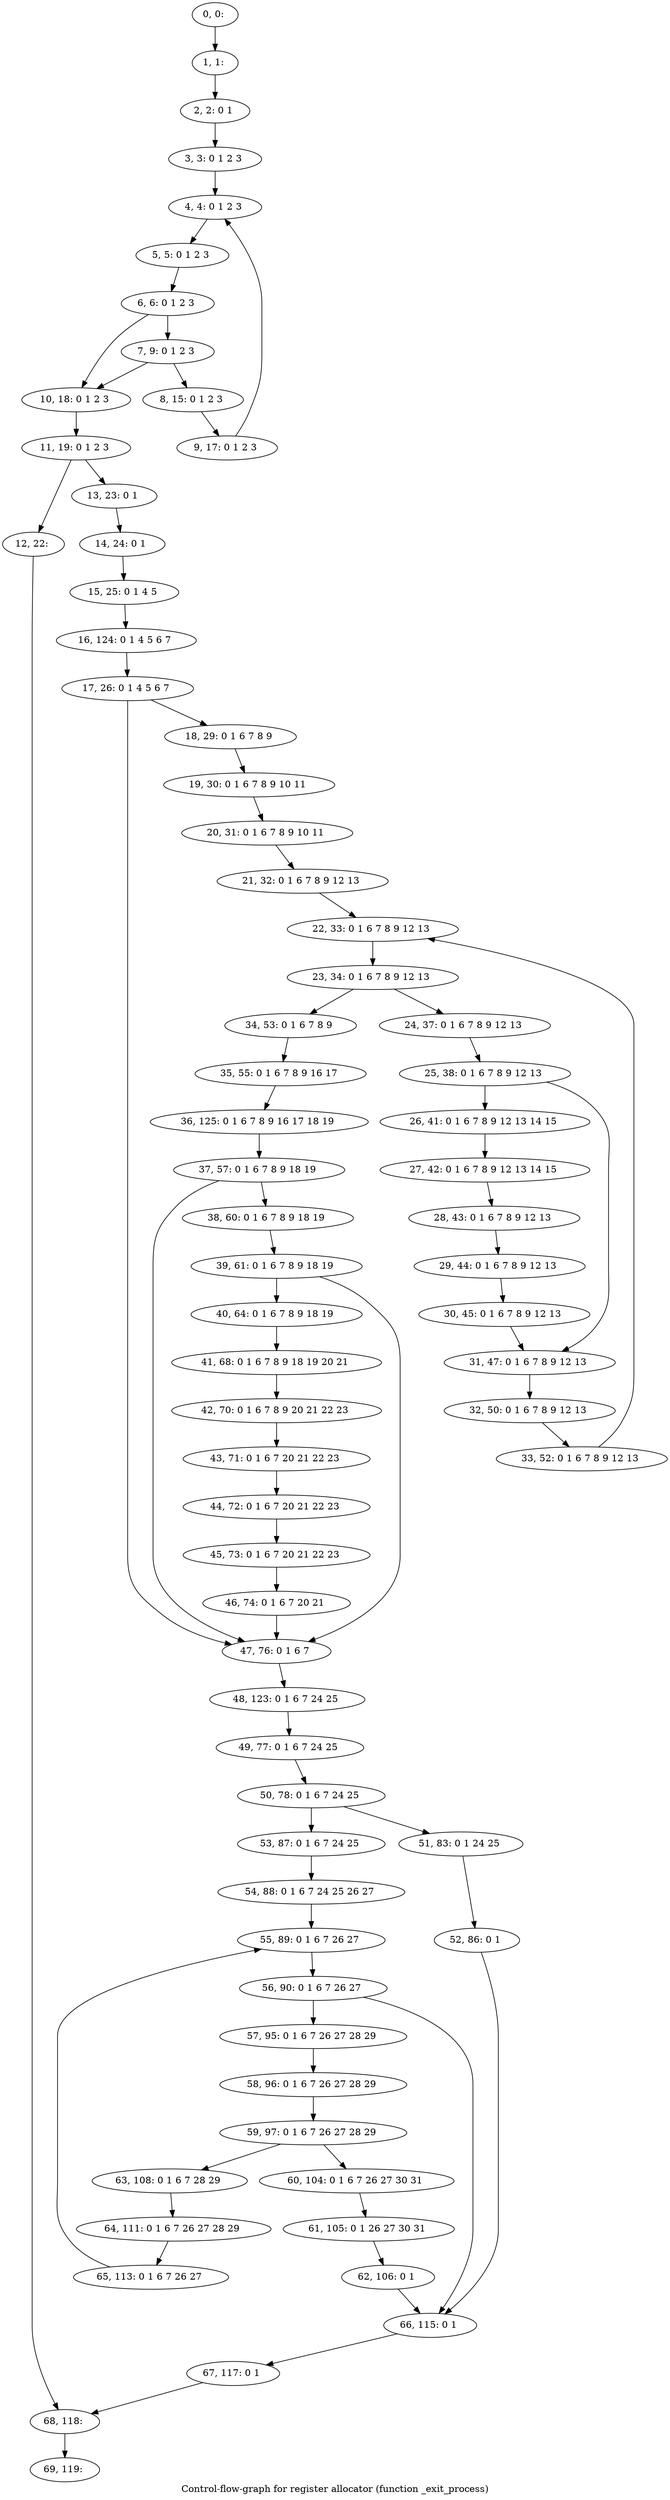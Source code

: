 digraph G {
graph [label="Control-flow-graph for register allocator (function _exit_process)"]
0[label="0, 0: "];
1[label="1, 1: "];
2[label="2, 2: 0 1 "];
3[label="3, 3: 0 1 2 3 "];
4[label="4, 4: 0 1 2 3 "];
5[label="5, 5: 0 1 2 3 "];
6[label="6, 6: 0 1 2 3 "];
7[label="7, 9: 0 1 2 3 "];
8[label="8, 15: 0 1 2 3 "];
9[label="9, 17: 0 1 2 3 "];
10[label="10, 18: 0 1 2 3 "];
11[label="11, 19: 0 1 2 3 "];
12[label="12, 22: "];
13[label="13, 23: 0 1 "];
14[label="14, 24: 0 1 "];
15[label="15, 25: 0 1 4 5 "];
16[label="16, 124: 0 1 4 5 6 7 "];
17[label="17, 26: 0 1 4 5 6 7 "];
18[label="18, 29: 0 1 6 7 8 9 "];
19[label="19, 30: 0 1 6 7 8 9 10 11 "];
20[label="20, 31: 0 1 6 7 8 9 10 11 "];
21[label="21, 32: 0 1 6 7 8 9 12 13 "];
22[label="22, 33: 0 1 6 7 8 9 12 13 "];
23[label="23, 34: 0 1 6 7 8 9 12 13 "];
24[label="24, 37: 0 1 6 7 8 9 12 13 "];
25[label="25, 38: 0 1 6 7 8 9 12 13 "];
26[label="26, 41: 0 1 6 7 8 9 12 13 14 15 "];
27[label="27, 42: 0 1 6 7 8 9 12 13 14 15 "];
28[label="28, 43: 0 1 6 7 8 9 12 13 "];
29[label="29, 44: 0 1 6 7 8 9 12 13 "];
30[label="30, 45: 0 1 6 7 8 9 12 13 "];
31[label="31, 47: 0 1 6 7 8 9 12 13 "];
32[label="32, 50: 0 1 6 7 8 9 12 13 "];
33[label="33, 52: 0 1 6 7 8 9 12 13 "];
34[label="34, 53: 0 1 6 7 8 9 "];
35[label="35, 55: 0 1 6 7 8 9 16 17 "];
36[label="36, 125: 0 1 6 7 8 9 16 17 18 19 "];
37[label="37, 57: 0 1 6 7 8 9 18 19 "];
38[label="38, 60: 0 1 6 7 8 9 18 19 "];
39[label="39, 61: 0 1 6 7 8 9 18 19 "];
40[label="40, 64: 0 1 6 7 8 9 18 19 "];
41[label="41, 68: 0 1 6 7 8 9 18 19 20 21 "];
42[label="42, 70: 0 1 6 7 8 9 20 21 22 23 "];
43[label="43, 71: 0 1 6 7 20 21 22 23 "];
44[label="44, 72: 0 1 6 7 20 21 22 23 "];
45[label="45, 73: 0 1 6 7 20 21 22 23 "];
46[label="46, 74: 0 1 6 7 20 21 "];
47[label="47, 76: 0 1 6 7 "];
48[label="48, 123: 0 1 6 7 24 25 "];
49[label="49, 77: 0 1 6 7 24 25 "];
50[label="50, 78: 0 1 6 7 24 25 "];
51[label="51, 83: 0 1 24 25 "];
52[label="52, 86: 0 1 "];
53[label="53, 87: 0 1 6 7 24 25 "];
54[label="54, 88: 0 1 6 7 24 25 26 27 "];
55[label="55, 89: 0 1 6 7 26 27 "];
56[label="56, 90: 0 1 6 7 26 27 "];
57[label="57, 95: 0 1 6 7 26 27 28 29 "];
58[label="58, 96: 0 1 6 7 26 27 28 29 "];
59[label="59, 97: 0 1 6 7 26 27 28 29 "];
60[label="60, 104: 0 1 6 7 26 27 30 31 "];
61[label="61, 105: 0 1 26 27 30 31 "];
62[label="62, 106: 0 1 "];
63[label="63, 108: 0 1 6 7 28 29 "];
64[label="64, 111: 0 1 6 7 26 27 28 29 "];
65[label="65, 113: 0 1 6 7 26 27 "];
66[label="66, 115: 0 1 "];
67[label="67, 117: 0 1 "];
68[label="68, 118: "];
69[label="69, 119: "];
0->1 ;
1->2 ;
2->3 ;
3->4 ;
4->5 ;
5->6 ;
6->7 ;
6->10 ;
7->8 ;
7->10 ;
8->9 ;
9->4 ;
10->11 ;
11->12 ;
11->13 ;
12->68 ;
13->14 ;
14->15 ;
15->16 ;
16->17 ;
17->18 ;
17->47 ;
18->19 ;
19->20 ;
20->21 ;
21->22 ;
22->23 ;
23->24 ;
23->34 ;
24->25 ;
25->26 ;
25->31 ;
26->27 ;
27->28 ;
28->29 ;
29->30 ;
30->31 ;
31->32 ;
32->33 ;
33->22 ;
34->35 ;
35->36 ;
36->37 ;
37->38 ;
37->47 ;
38->39 ;
39->40 ;
39->47 ;
40->41 ;
41->42 ;
42->43 ;
43->44 ;
44->45 ;
45->46 ;
46->47 ;
47->48 ;
48->49 ;
49->50 ;
50->51 ;
50->53 ;
51->52 ;
52->66 ;
53->54 ;
54->55 ;
55->56 ;
56->57 ;
56->66 ;
57->58 ;
58->59 ;
59->60 ;
59->63 ;
60->61 ;
61->62 ;
62->66 ;
63->64 ;
64->65 ;
65->55 ;
66->67 ;
67->68 ;
68->69 ;
}
